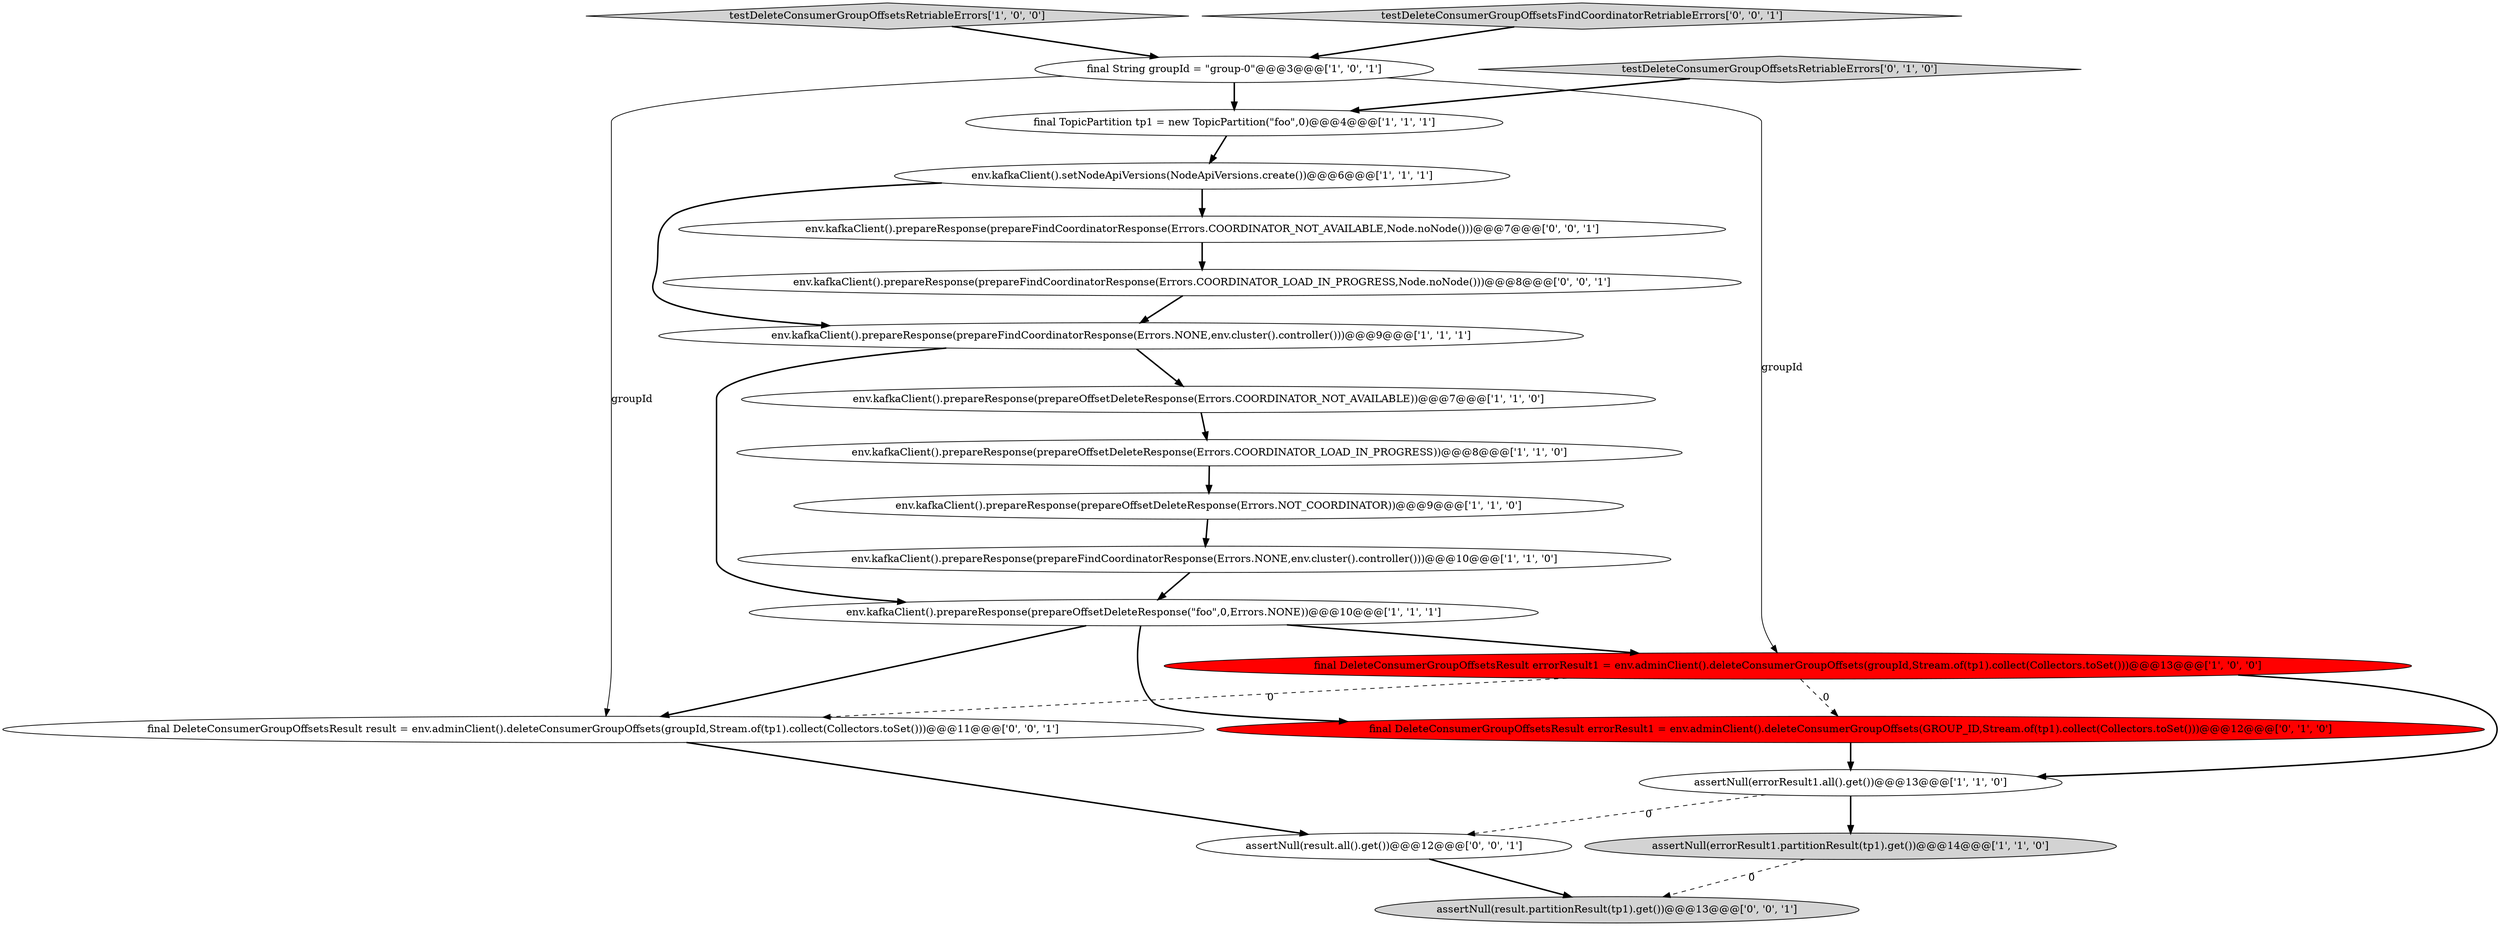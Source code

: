 digraph {
10 [style = filled, label = "final TopicPartition tp1 = new TopicPartition(\"foo\",0)@@@4@@@['1', '1', '1']", fillcolor = white, shape = ellipse image = "AAA0AAABBB1BBB"];
14 [style = filled, label = "final DeleteConsumerGroupOffsetsResult errorResult1 = env.adminClient().deleteConsumerGroupOffsets(GROUP_ID,Stream.of(tp1).collect(Collectors.toSet()))@@@12@@@['0', '1', '0']", fillcolor = red, shape = ellipse image = "AAA1AAABBB2BBB"];
19 [style = filled, label = "env.kafkaClient().prepareResponse(prepareFindCoordinatorResponse(Errors.COORDINATOR_LOAD_IN_PROGRESS,Node.noNode()))@@@8@@@['0', '0', '1']", fillcolor = white, shape = ellipse image = "AAA0AAABBB3BBB"];
16 [style = filled, label = "assertNull(result.all().get())@@@12@@@['0', '0', '1']", fillcolor = white, shape = ellipse image = "AAA0AAABBB3BBB"];
5 [style = filled, label = "env.kafkaClient().setNodeApiVersions(NodeApiVersions.create())@@@6@@@['1', '1', '1']", fillcolor = white, shape = ellipse image = "AAA0AAABBB1BBB"];
7 [style = filled, label = "env.kafkaClient().prepareResponse(prepareOffsetDeleteResponse(Errors.COORDINATOR_NOT_AVAILABLE))@@@7@@@['1', '1', '0']", fillcolor = white, shape = ellipse image = "AAA0AAABBB1BBB"];
0 [style = filled, label = "final String groupId = \"group-0\"@@@3@@@['1', '0', '1']", fillcolor = white, shape = ellipse image = "AAA0AAABBB1BBB"];
12 [style = filled, label = "assertNull(errorResult1.all().get())@@@13@@@['1', '1', '0']", fillcolor = white, shape = ellipse image = "AAA0AAABBB1BBB"];
1 [style = filled, label = "testDeleteConsumerGroupOffsetsRetriableErrors['1', '0', '0']", fillcolor = lightgray, shape = diamond image = "AAA0AAABBB1BBB"];
3 [style = filled, label = "env.kafkaClient().prepareResponse(prepareOffsetDeleteResponse(\"foo\",0,Errors.NONE))@@@10@@@['1', '1', '1']", fillcolor = white, shape = ellipse image = "AAA0AAABBB1BBB"];
15 [style = filled, label = "env.kafkaClient().prepareResponse(prepareFindCoordinatorResponse(Errors.COORDINATOR_NOT_AVAILABLE,Node.noNode()))@@@7@@@['0', '0', '1']", fillcolor = white, shape = ellipse image = "AAA0AAABBB3BBB"];
20 [style = filled, label = "final DeleteConsumerGroupOffsetsResult result = env.adminClient().deleteConsumerGroupOffsets(groupId,Stream.of(tp1).collect(Collectors.toSet()))@@@11@@@['0', '0', '1']", fillcolor = white, shape = ellipse image = "AAA0AAABBB3BBB"];
9 [style = filled, label = "env.kafkaClient().prepareResponse(prepareFindCoordinatorResponse(Errors.NONE,env.cluster().controller()))@@@10@@@['1', '1', '0']", fillcolor = white, shape = ellipse image = "AAA0AAABBB1BBB"];
8 [style = filled, label = "env.kafkaClient().prepareResponse(prepareOffsetDeleteResponse(Errors.COORDINATOR_LOAD_IN_PROGRESS))@@@8@@@['1', '1', '0']", fillcolor = white, shape = ellipse image = "AAA0AAABBB1BBB"];
6 [style = filled, label = "final DeleteConsumerGroupOffsetsResult errorResult1 = env.adminClient().deleteConsumerGroupOffsets(groupId,Stream.of(tp1).collect(Collectors.toSet()))@@@13@@@['1', '0', '0']", fillcolor = red, shape = ellipse image = "AAA1AAABBB1BBB"];
4 [style = filled, label = "assertNull(errorResult1.partitionResult(tp1).get())@@@14@@@['1', '1', '0']", fillcolor = lightgray, shape = ellipse image = "AAA0AAABBB1BBB"];
11 [style = filled, label = "env.kafkaClient().prepareResponse(prepareOffsetDeleteResponse(Errors.NOT_COORDINATOR))@@@9@@@['1', '1', '0']", fillcolor = white, shape = ellipse image = "AAA0AAABBB1BBB"];
13 [style = filled, label = "testDeleteConsumerGroupOffsetsRetriableErrors['0', '1', '0']", fillcolor = lightgray, shape = diamond image = "AAA0AAABBB2BBB"];
17 [style = filled, label = "assertNull(result.partitionResult(tp1).get())@@@13@@@['0', '0', '1']", fillcolor = lightgray, shape = ellipse image = "AAA0AAABBB3BBB"];
18 [style = filled, label = "testDeleteConsumerGroupOffsetsFindCoordinatorRetriableErrors['0', '0', '1']", fillcolor = lightgray, shape = diamond image = "AAA0AAABBB3BBB"];
2 [style = filled, label = "env.kafkaClient().prepareResponse(prepareFindCoordinatorResponse(Errors.NONE,env.cluster().controller()))@@@9@@@['1', '1', '1']", fillcolor = white, shape = ellipse image = "AAA0AAABBB1BBB"];
13->10 [style = bold, label=""];
4->17 [style = dashed, label="0"];
12->16 [style = dashed, label="0"];
6->20 [style = dashed, label="0"];
2->3 [style = bold, label=""];
3->14 [style = bold, label=""];
5->15 [style = bold, label=""];
3->6 [style = bold, label=""];
1->0 [style = bold, label=""];
19->2 [style = bold, label=""];
16->17 [style = bold, label=""];
6->14 [style = dashed, label="0"];
15->19 [style = bold, label=""];
7->8 [style = bold, label=""];
11->9 [style = bold, label=""];
5->2 [style = bold, label=""];
0->10 [style = bold, label=""];
3->20 [style = bold, label=""];
10->5 [style = bold, label=""];
20->16 [style = bold, label=""];
12->4 [style = bold, label=""];
14->12 [style = bold, label=""];
0->20 [style = solid, label="groupId"];
9->3 [style = bold, label=""];
2->7 [style = bold, label=""];
8->11 [style = bold, label=""];
18->0 [style = bold, label=""];
0->6 [style = solid, label="groupId"];
6->12 [style = bold, label=""];
}
